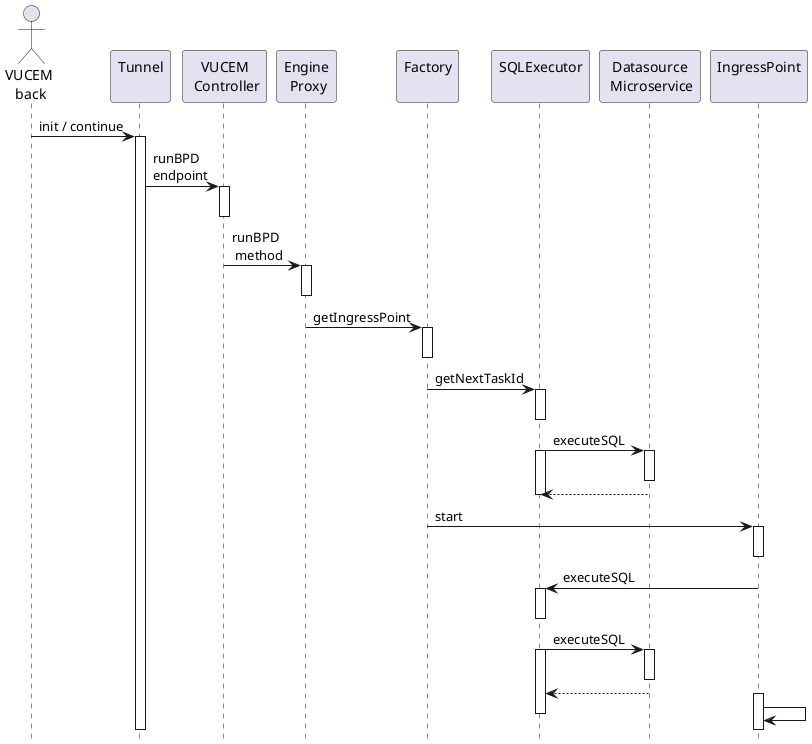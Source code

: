 @startuml DataSource

actor "VUCEM\n back" as VucemBack
participant "Tunnel\n " as Tunnel
participant "VUCEM\n Controller" as VucemController
participant "Engine\n Proxy" as EngineProxy
participant "Factory\n " as Factory
participant "SQLExecutor\n " as SqlExecutor
participant "Datasource\n Microservice" as DatasourceMicroservice
participant "IngressPoint\n " as IngressPoint

hide footbox

VucemBack -> Tunnel: init / continue
activate Tunnel
Tunnel -> VucemController: runBPD\nendpoint
activate VucemController
deactivate
VucemController -> EngineProxy: runBPD\n method
activate EngineProxy
deactivate
EngineProxy -> Factory: getIngressPoint
activate Factory
deactivate
Factory -> SqlExecutor: getNextTaskId
activate SqlExecutor
deactivate
SqlExecutor -> DatasourceMicroservice: executeSQL
activate DatasourceMicroservice
deactivate
activate SqlExecutor
DatasourceMicroservice --> SqlExecutor
deactivate SqlExecutor
Factory -> IngressPoint: start
activate IngressPoint
deactivate
IngressPoint -> SqlExecutor: executeSQL
activate SqlExecutor
deactivate
SqlExecutor -> DatasourceMicroservice: executeSQL
activate DatasourceMicroservice
deactivate
activate SqlExecutor
DatasourceMicroservice --> SqlExecutor
deactivate
activate IngressPoint
IngressPoint -> IngressPoint
deactivate

@enduml